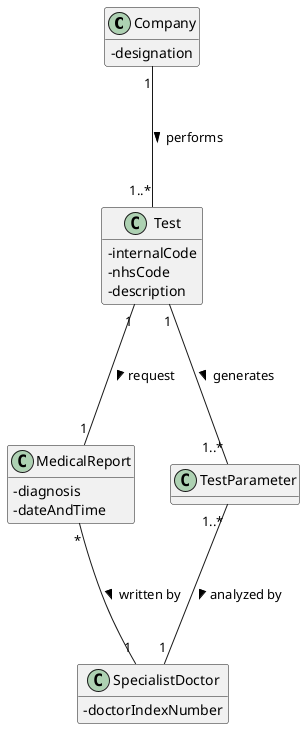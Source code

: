 @startuml
hide methods
'left to right direction
skinparam classAttributeIconSize 0

class Company{
-designation
}

class SpecialistDoctor{
-doctorIndexNumber
}

class Test{
-internalCode
-nhsCode
-description
}

class MedicalReport{
-diagnosis
-dateAndTime
}

class TestParameter{

}

Company "1"---"1..*" Test : performs >
Test "1" ---"1..*" TestParameter : generates >
Test "1" ---"1" MedicalReport : request >
TestParameter "1..*"---"1" SpecialistDoctor : analyzed by >

MedicalReport "*"---"1" SpecialistDoctor : written by >

@enduml